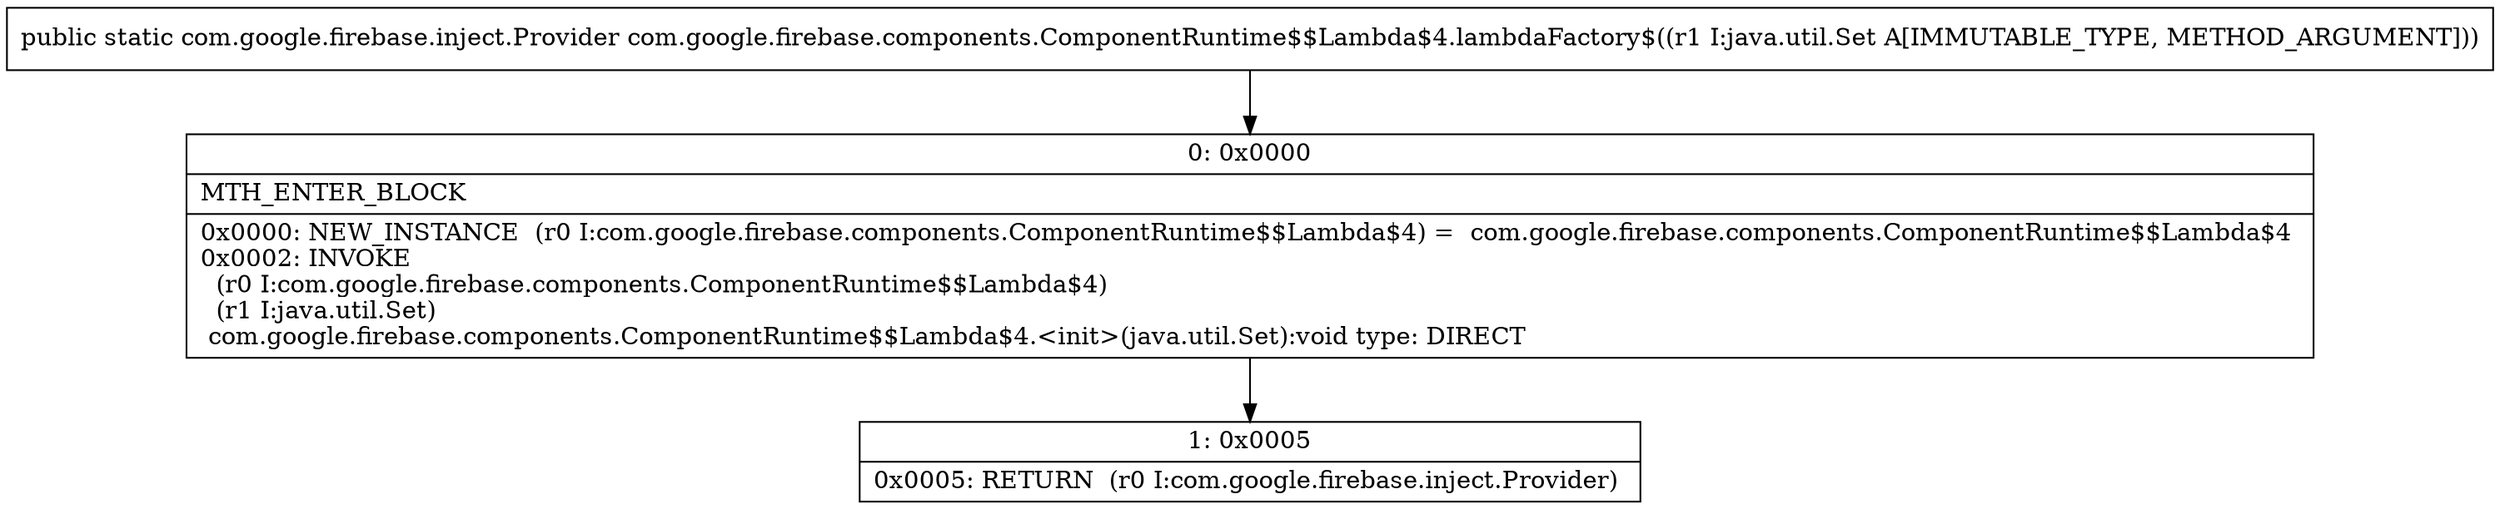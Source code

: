 digraph "CFG forcom.google.firebase.components.ComponentRuntime$$Lambda$4.lambdaFactory$(Ljava\/util\/Set;)Lcom\/google\/firebase\/inject\/Provider;" {
Node_0 [shape=record,label="{0\:\ 0x0000|MTH_ENTER_BLOCK\l|0x0000: NEW_INSTANCE  (r0 I:com.google.firebase.components.ComponentRuntime$$Lambda$4) =  com.google.firebase.components.ComponentRuntime$$Lambda$4 \l0x0002: INVOKE  \l  (r0 I:com.google.firebase.components.ComponentRuntime$$Lambda$4)\l  (r1 I:java.util.Set)\l com.google.firebase.components.ComponentRuntime$$Lambda$4.\<init\>(java.util.Set):void type: DIRECT \l}"];
Node_1 [shape=record,label="{1\:\ 0x0005|0x0005: RETURN  (r0 I:com.google.firebase.inject.Provider) \l}"];
MethodNode[shape=record,label="{public static com.google.firebase.inject.Provider com.google.firebase.components.ComponentRuntime$$Lambda$4.lambdaFactory$((r1 I:java.util.Set A[IMMUTABLE_TYPE, METHOD_ARGUMENT])) }"];
MethodNode -> Node_0;
Node_0 -> Node_1;
}

